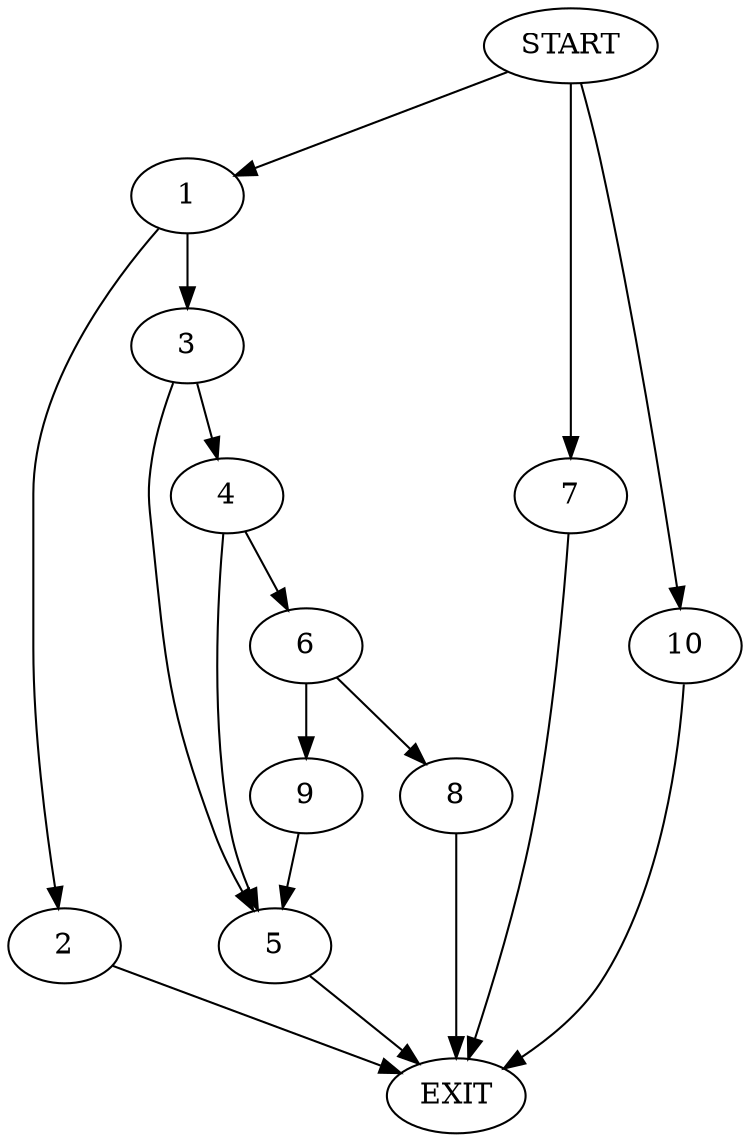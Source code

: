 digraph {
0 [label="START"]
11 [label="EXIT"]
0 -> 1
1 -> 2
1 -> 3
2 -> 11
3 -> 4
3 -> 5
4 -> 6
4 -> 5
5 -> 11
0 -> 7
7 -> 11
6 -> 8
6 -> 9
9 -> 5
8 -> 11
0 -> 10
10 -> 11
}
